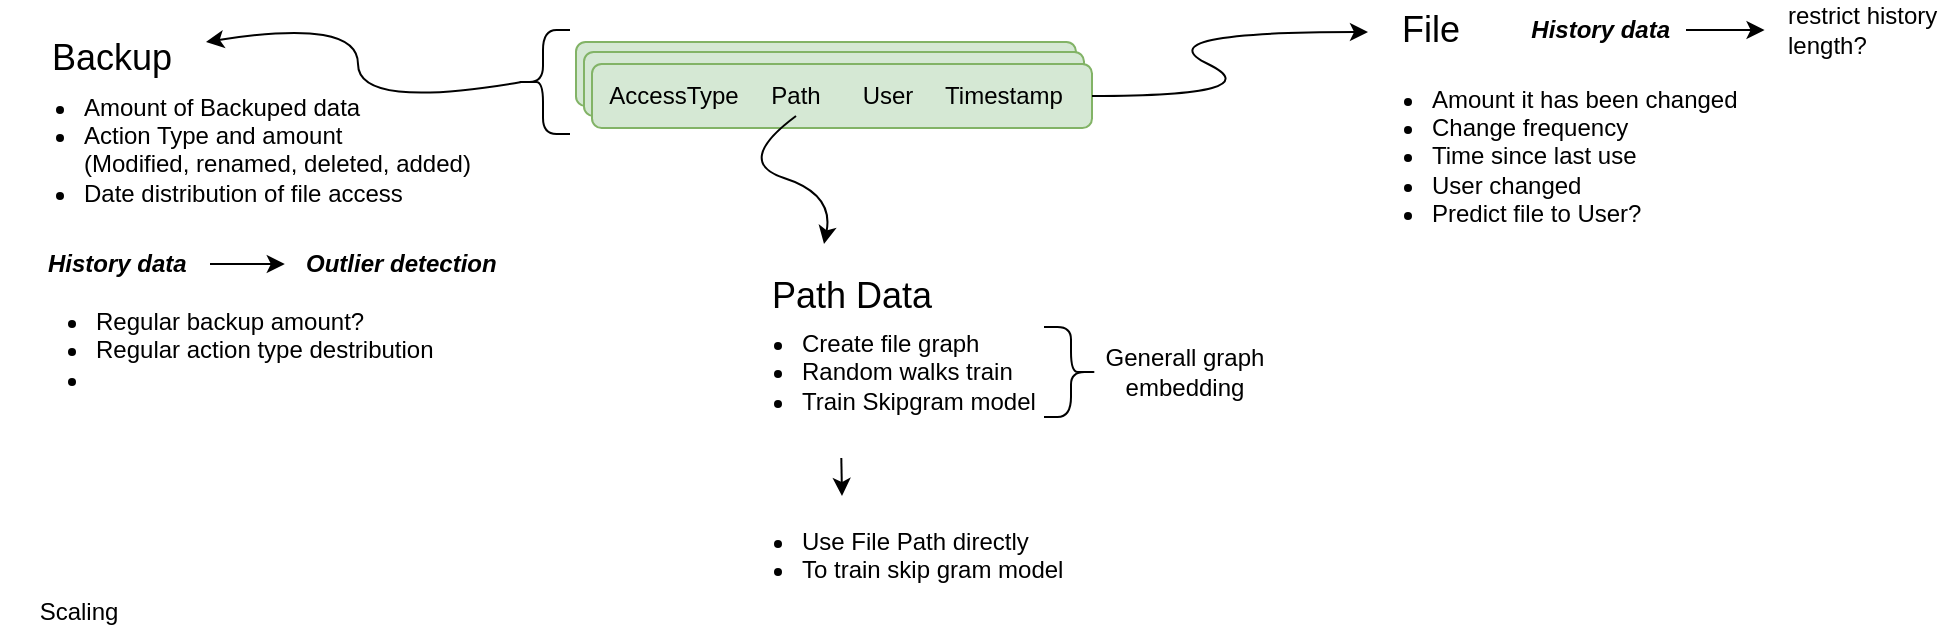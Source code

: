 <mxfile version="14.5.1" type="device"><diagram id="h3Dl2fL6xEYtT9N4G-Xn" name="Page-1"><mxGraphModel dx="1488" dy="880" grid="0" gridSize="10" guides="1" tooltips="1" connect="1" arrows="1" fold="1" page="0" pageScale="1" pageWidth="827" pageHeight="1169" math="0" shadow="0"><root><mxCell id="0"/><mxCell id="1" parent="0"/><mxCell id="ChUsRHq5xtAVBPdpQ9xU-7" value="" style="group" parent="1" vertex="1" connectable="0"><mxGeometry x="97" y="183" width="250" height="32" as="geometry"/></mxCell><mxCell id="ChUsRHq5xtAVBPdpQ9xU-30" value="" style="group" parent="ChUsRHq5xtAVBPdpQ9xU-7" vertex="1" connectable="0"><mxGeometry x="-7" y="-9" width="250" height="32" as="geometry"/></mxCell><mxCell id="ChUsRHq5xtAVBPdpQ9xU-31" value="" style="rounded=1;whiteSpace=wrap;html=1;fillColor=#d5e8d4;strokeColor=#82b366;" parent="ChUsRHq5xtAVBPdpQ9xU-30" vertex="1"><mxGeometry x="-1" y="-2" width="250" height="32" as="geometry"/></mxCell><mxCell id="ChUsRHq5xtAVBPdpQ9xU-16" value="" style="group" parent="ChUsRHq5xtAVBPdpQ9xU-7" vertex="1" connectable="0"><mxGeometry x="-4" y="-6" width="250" height="32" as="geometry"/></mxCell><mxCell id="ChUsRHq5xtAVBPdpQ9xU-17" value="" style="rounded=1;whiteSpace=wrap;html=1;fillColor=#d5e8d4;strokeColor=#82b366;" parent="ChUsRHq5xtAVBPdpQ9xU-16" vertex="1"><mxGeometry width="250" height="32" as="geometry"/></mxCell><mxCell id="ChUsRHq5xtAVBPdpQ9xU-6" value="" style="rounded=1;whiteSpace=wrap;html=1;fillColor=#d5e8d4;strokeColor=#82b366;" parent="ChUsRHq5xtAVBPdpQ9xU-7" vertex="1"><mxGeometry width="250" height="32" as="geometry"/></mxCell><mxCell id="ChUsRHq5xtAVBPdpQ9xU-1" value="AccessType" style="text;html=1;strokeColor=none;fillColor=none;align=center;verticalAlign=middle;whiteSpace=wrap;rounded=0;" parent="ChUsRHq5xtAVBPdpQ9xU-7" vertex="1"><mxGeometry x="21" y="6" width="40" height="20" as="geometry"/></mxCell><mxCell id="ChUsRHq5xtAVBPdpQ9xU-2" value="Path" style="text;html=1;strokeColor=none;fillColor=none;align=center;verticalAlign=middle;whiteSpace=wrap;rounded=0;" parent="ChUsRHq5xtAVBPdpQ9xU-7" vertex="1"><mxGeometry x="82" y="6" width="40" height="20" as="geometry"/></mxCell><mxCell id="ChUsRHq5xtAVBPdpQ9xU-4" value="User" style="text;html=1;strokeColor=none;fillColor=none;align=center;verticalAlign=middle;whiteSpace=wrap;rounded=0;" parent="ChUsRHq5xtAVBPdpQ9xU-7" vertex="1"><mxGeometry x="128" y="6" width="40" height="20" as="geometry"/></mxCell><mxCell id="ChUsRHq5xtAVBPdpQ9xU-5" value="Timestamp" style="text;html=1;strokeColor=none;fillColor=none;align=center;verticalAlign=middle;whiteSpace=wrap;rounded=0;" parent="ChUsRHq5xtAVBPdpQ9xU-7" vertex="1"><mxGeometry x="186" y="6" width="40" height="20" as="geometry"/></mxCell><mxCell id="ChUsRHq5xtAVBPdpQ9xU-33" value="&lt;font style=&quot;font-size: 18px&quot;&gt;Backup&lt;/font&gt;" style="text;html=1;strokeColor=none;fillColor=none;align=center;verticalAlign=middle;whiteSpace=wrap;rounded=0;" parent="1" vertex="1"><mxGeometry x="-163" y="170" width="40" height="20" as="geometry"/></mxCell><mxCell id="ChUsRHq5xtAVBPdpQ9xU-34" value="" style="shape=curlyBracket;whiteSpace=wrap;html=1;rounded=1;" parent="1" vertex="1"><mxGeometry x="59" y="166" width="27" height="52" as="geometry"/></mxCell><mxCell id="ChUsRHq5xtAVBPdpQ9xU-36" value="&lt;ul&gt;&lt;li&gt;Amount of Backuped data&lt;/li&gt;&lt;li&gt;Action Type and amount&lt;br&gt;(Modified, renamed, deleted, added)&lt;/li&gt;&lt;li&gt;Date distribution of file access&lt;/li&gt;&lt;/ul&gt;" style="text;strokeColor=none;fillColor=none;html=1;whiteSpace=wrap;verticalAlign=middle;overflow=hidden;" parent="1" vertex="1"><mxGeometry x="-199" y="183" width="252" height="80" as="geometry"/></mxCell><mxCell id="ChUsRHq5xtAVBPdpQ9xU-37" value="" style="curved=1;endArrow=classic;html=1;exitX=0.1;exitY=0.5;exitDx=0;exitDy=0;exitPerimeter=0;" parent="1" source="ChUsRHq5xtAVBPdpQ9xU-34" edge="1"><mxGeometry width="50" height="50" relative="1" as="geometry"><mxPoint x="140" y="210" as="sourcePoint"/><mxPoint x="-96" y="172" as="targetPoint"/><Array as="points"><mxPoint x="-20" y="206"/><mxPoint x="-20" y="160"/></Array></mxGeometry></mxCell><mxCell id="ChUsRHq5xtAVBPdpQ9xU-38" value="" style="curved=1;endArrow=classic;html=1;exitX=1;exitY=0.5;exitDx=0;exitDy=0;" parent="1" source="ChUsRHq5xtAVBPdpQ9xU-6" edge="1"><mxGeometry width="50" height="50" relative="1" as="geometry"><mxPoint x="405.7" y="355" as="sourcePoint"/><mxPoint x="485" y="167" as="targetPoint"/><Array as="points"><mxPoint x="438" y="199"/><mxPoint x="372" y="167"/></Array></mxGeometry></mxCell><mxCell id="ChUsRHq5xtAVBPdpQ9xU-39" value="&lt;font style=&quot;font-size: 18px&quot;&gt;File&lt;/font&gt;" style="text;html=1;strokeColor=none;fillColor=none;align=left;verticalAlign=middle;whiteSpace=wrap;rounded=0;" parent="1" vertex="1"><mxGeometry x="500" y="156" width="40" height="20" as="geometry"/></mxCell><mxCell id="ChUsRHq5xtAVBPdpQ9xU-40" value="&lt;ul&gt;&lt;li&gt;Amount it has been changed&lt;/li&gt;&lt;li&gt;Change frequency&lt;/li&gt;&lt;li&gt;Time since last use&lt;/li&gt;&lt;li&gt;User changed&lt;/li&gt;&lt;li&gt;Predict file to User?&lt;/li&gt;&lt;/ul&gt;" style="text;strokeColor=none;fillColor=none;html=1;whiteSpace=wrap;verticalAlign=middle;overflow=hidden;" parent="1" vertex="1"><mxGeometry x="475" y="176" width="252" height="106" as="geometry"/></mxCell><mxCell id="ChUsRHq5xtAVBPdpQ9xU-41" value="" style="curved=1;endArrow=classic;html=1;exitX=0.5;exitY=1;exitDx=0;exitDy=0;" parent="1" source="ChUsRHq5xtAVBPdpQ9xU-2" edge="1"><mxGeometry width="50" height="50" relative="1" as="geometry"><mxPoint x="193" y="328" as="sourcePoint"/><mxPoint x="213" y="273" as="targetPoint"/><Array as="points"><mxPoint x="168" y="232"/><mxPoint x="218" y="248"/></Array></mxGeometry></mxCell><mxCell id="ChUsRHq5xtAVBPdpQ9xU-44" value="&lt;font style=&quot;font-size: 18px&quot;&gt;Path Data&lt;/font&gt;" style="text;html=1;strokeColor=none;fillColor=none;align=left;verticalAlign=middle;whiteSpace=wrap;rounded=0;" parent="1" vertex="1"><mxGeometry x="185" y="289" width="117" height="20" as="geometry"/></mxCell><mxCell id="ChUsRHq5xtAVBPdpQ9xU-48" value="" style="endArrow=classic;html=1;" parent="1" edge="1"><mxGeometry width="50" height="50" relative="1" as="geometry"><mxPoint x="221.66" y="380" as="sourcePoint"/><mxPoint x="222" y="399" as="targetPoint"/></mxGeometry></mxCell><mxCell id="ChUsRHq5xtAVBPdpQ9xU-49" value="" style="group" parent="1" vertex="1" connectable="0"><mxGeometry x="160" y="297" width="271" height="80" as="geometry"/></mxCell><mxCell id="ChUsRHq5xtAVBPdpQ9xU-45" value="&lt;ul&gt;&lt;li&gt;Create file graph&lt;/li&gt;&lt;li&gt;Random walks train&amp;nbsp;&lt;/li&gt;&lt;li&gt;Train Skipgram model&lt;/li&gt;&lt;/ul&gt;" style="text;strokeColor=none;fillColor=none;html=1;whiteSpace=wrap;verticalAlign=middle;overflow=hidden;" parent="ChUsRHq5xtAVBPdpQ9xU-49" vertex="1"><mxGeometry width="252" height="80" as="geometry"/></mxCell><mxCell id="ChUsRHq5xtAVBPdpQ9xU-46" value="" style="shape=curlyBracket;whiteSpace=wrap;html=1;rounded=1;direction=west;" parent="ChUsRHq5xtAVBPdpQ9xU-49" vertex="1"><mxGeometry x="163" y="17.5" width="27" height="45" as="geometry"/></mxCell><mxCell id="ChUsRHq5xtAVBPdpQ9xU-47" value="Generall graph embedding" style="text;html=1;strokeColor=none;fillColor=none;align=center;verticalAlign=middle;whiteSpace=wrap;rounded=0;" parent="ChUsRHq5xtAVBPdpQ9xU-49" vertex="1"><mxGeometry x="189" y="30" width="89" height="20" as="geometry"/></mxCell><mxCell id="ChUsRHq5xtAVBPdpQ9xU-50" value="&lt;ul&gt;&lt;li&gt;Use File Path directly&amp;nbsp;&lt;/li&gt;&lt;li&gt;To train skip gram model&lt;/li&gt;&lt;/ul&gt;" style="text;strokeColor=none;fillColor=none;html=1;whiteSpace=wrap;verticalAlign=middle;overflow=hidden;" parent="1" vertex="1"><mxGeometry x="160" y="400" width="252" height="44" as="geometry"/></mxCell><mxCell id="ChUsRHq5xtAVBPdpQ9xU-57" style="edgeStyle=orthogonalEdgeStyle;rounded=0;orthogonalLoop=1;jettySize=auto;html=1;" parent="1" source="ChUsRHq5xtAVBPdpQ9xU-51" edge="1"><mxGeometry relative="1" as="geometry"><mxPoint x="683.276" y="166" as="targetPoint"/></mxGeometry></mxCell><mxCell id="ChUsRHq5xtAVBPdpQ9xU-51" value="&lt;i&gt;&lt;b&gt;History data&amp;nbsp;&lt;/b&gt;&lt;/i&gt;" style="text;html=1;strokeColor=none;fillColor=none;align=center;verticalAlign=middle;whiteSpace=wrap;rounded=0;" parent="1" vertex="1"><mxGeometry x="562" y="156" width="82" height="20" as="geometry"/></mxCell><mxCell id="ChUsRHq5xtAVBPdpQ9xU-55" style="edgeStyle=orthogonalEdgeStyle;rounded=0;orthogonalLoop=1;jettySize=auto;html=1;exitX=1;exitY=0.5;exitDx=0;exitDy=0;" parent="1" source="ChUsRHq5xtAVBPdpQ9xU-52" edge="1"><mxGeometry relative="1" as="geometry"><mxPoint x="-56.586" y="283.31" as="targetPoint"/></mxGeometry></mxCell><mxCell id="ChUsRHq5xtAVBPdpQ9xU-52" value="&lt;i&gt;&lt;b&gt;History data&amp;nbsp;&lt;/b&gt;&lt;/i&gt;" style="text;html=1;strokeColor=none;fillColor=none;align=left;verticalAlign=middle;whiteSpace=wrap;rounded=0;" parent="1" vertex="1"><mxGeometry x="-177" y="273" width="83" height="20" as="geometry"/></mxCell><mxCell id="ChUsRHq5xtAVBPdpQ9xU-53" value="&lt;ul&gt;&lt;li&gt;Regular backup amount?&lt;/li&gt;&lt;li&gt;Regular action type destribution&lt;/li&gt;&lt;li&gt;&lt;br&gt;&lt;/li&gt;&lt;/ul&gt;" style="text;strokeColor=none;fillColor=none;html=1;whiteSpace=wrap;verticalAlign=middle;overflow=hidden;" parent="1" vertex="1"><mxGeometry x="-193" y="286" width="252" height="80" as="geometry"/></mxCell><mxCell id="ChUsRHq5xtAVBPdpQ9xU-56" value="&lt;i&gt;&lt;b&gt;Outlier detection&lt;/b&gt;&lt;/i&gt;" style="text;html=1;strokeColor=none;fillColor=none;align=left;verticalAlign=middle;whiteSpace=wrap;rounded=0;" parent="1" vertex="1"><mxGeometry x="-48" y="273" width="105" height="20" as="geometry"/></mxCell><mxCell id="ChUsRHq5xtAVBPdpQ9xU-58" value="restrict history length?" style="text;html=1;strokeColor=none;fillColor=none;align=left;verticalAlign=middle;whiteSpace=wrap;rounded=0;" parent="1" vertex="1"><mxGeometry x="693" y="156" width="82" height="20" as="geometry"/></mxCell><mxCell id="TUuGD55f2_Dz5XybZf3h-2" value="Scaling" style="text;html=1;align=center;verticalAlign=middle;resizable=0;points=[];autosize=1;" vertex="1" parent="1"><mxGeometry x="-185" y="448" width="49" height="18" as="geometry"/></mxCell></root></mxGraphModel></diagram></mxfile>